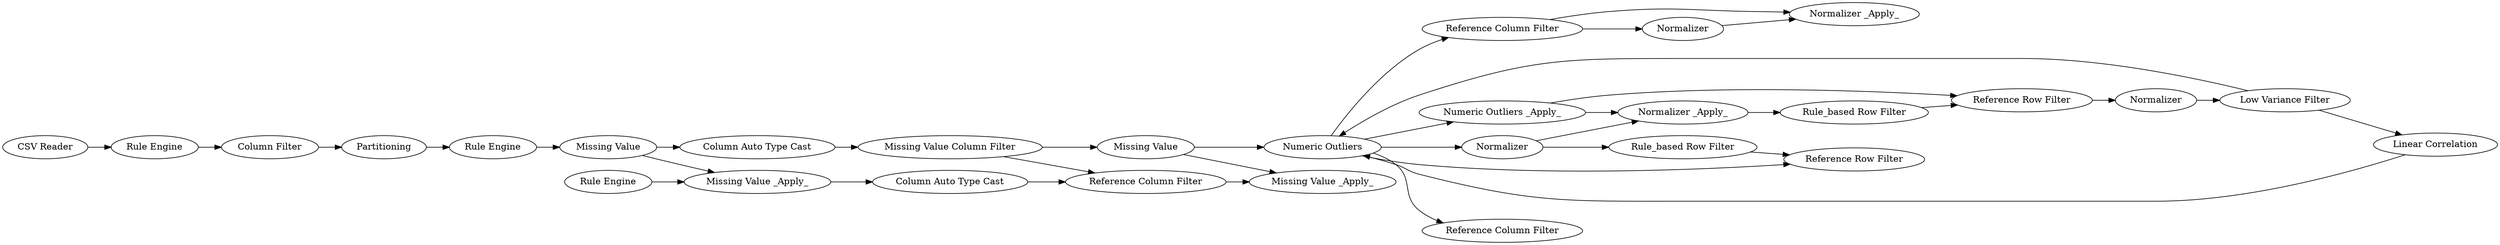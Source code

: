 digraph {
	66 -> 85
	84 -> 53
	784 -> 786
	82 -> 66
	23 -> 26
	780 -> 786
	63 -> 64
	59 -> 23
	53 -> 76
	66 -> 780
	55 -> 56
	53 -> 66
	66 -> 785
	77 -> 78
	78 -> 80
	81 -> 72
	81 -> 82
	85 -> 56
	780 -> 778
	76 -> 66
	72 -> 73
	66 -> 774
	786 -> 84
	774 -> 778
	26 -> 24
	24 -> 77
	778 -> 784
	85 -> 55
	66 -> 74
	83 -> 72
	78 -> 64
	82 -> 73
	80 -> 81
	775 -> 785
	774 -> 775
	64 -> 83
	784 [label="Rule_based Row Filter"]
	55 [label=Normalizer]
	774 [label=Normalizer]
	26 [label="Column Filter"]
	74 [label="Reference Column Filter"]
	78 [label="Missing Value"]
	24 [label=Partitioning]
	64 [label="Missing Value _Apply_"]
	84 [label=Normalizer]
	778 [label="Normalizer _Apply_"]
	56 [label="Normalizer _Apply_"]
	775 [label="Rule_based Row Filter"]
	85 [label="Reference Column Filter"]
	59 [label="CSV Reader"]
	785 [label="Reference Row Filter"]
	53 [label="Low Variance Filter"]
	72 [label="Reference Column Filter"]
	23 [label="Rule Engine"]
	63 [label="Rule Engine"]
	77 [label="Rule Engine"]
	76 [label="Linear Correlation"]
	83 [label="Column Auto Type Cast"]
	81 [label="Missing Value Column Filter"]
	66 [label="Numeric Outliers"]
	82 [label="Missing Value"]
	80 [label="Column Auto Type Cast"]
	73 [label="Missing Value _Apply_"]
	786 [label="Reference Row Filter"]
	780 [label="Numeric Outliers _Apply_"]
	rankdir=LR
}
